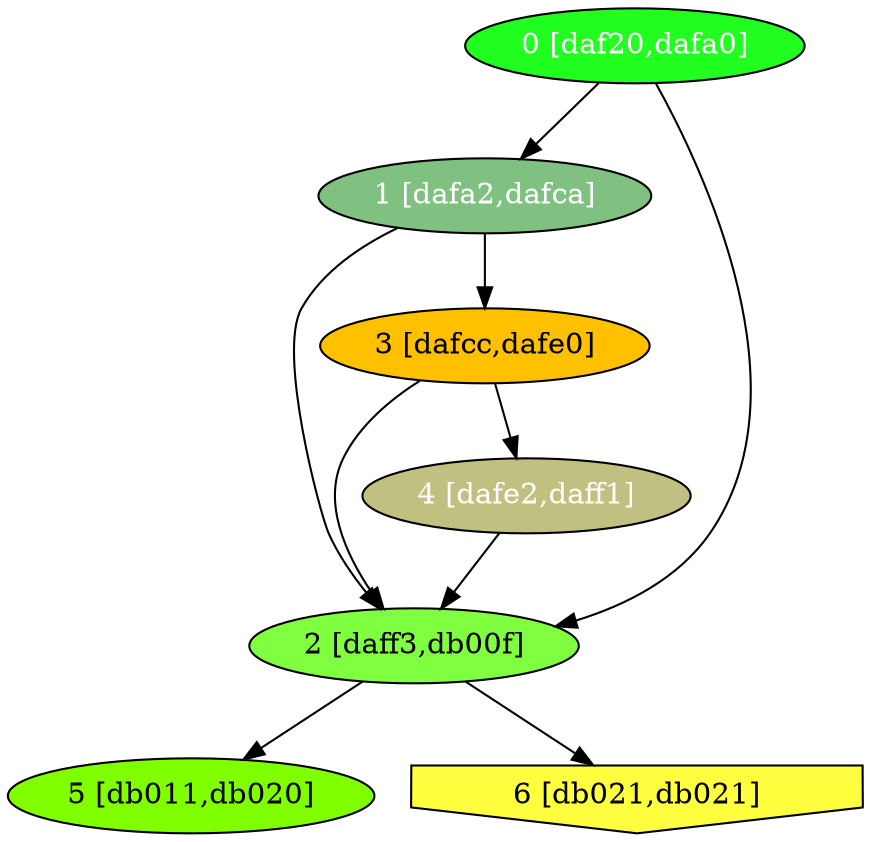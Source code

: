 diGraph libnss3{
	libnss3_0  [style=filled fillcolor="#20FF20" fontcolor="#ffffff" shape=oval label="0 [daf20,dafa0]"]
	libnss3_1  [style=filled fillcolor="#80C080" fontcolor="#ffffff" shape=oval label="1 [dafa2,dafca]"]
	libnss3_2  [style=filled fillcolor="#80FF40" fontcolor="#000000" shape=oval label="2 [daff3,db00f]"]
	libnss3_3  [style=filled fillcolor="#FFC000" fontcolor="#000000" shape=oval label="3 [dafcc,dafe0]"]
	libnss3_4  [style=filled fillcolor="#C0C080" fontcolor="#ffffff" shape=oval label="4 [dafe2,daff1]"]
	libnss3_5  [style=filled fillcolor="#80FF00" fontcolor="#000000" shape=oval label="5 [db011,db020]"]
	libnss3_6  [style=filled fillcolor="#FFFF40" fontcolor="#000000" shape=invhouse label="6 [db021,db021]"]

	libnss3_0 -> libnss3_1
	libnss3_0 -> libnss3_2
	libnss3_1 -> libnss3_2
	libnss3_1 -> libnss3_3
	libnss3_2 -> libnss3_5
	libnss3_2 -> libnss3_6
	libnss3_3 -> libnss3_2
	libnss3_3 -> libnss3_4
	libnss3_4 -> libnss3_2
}